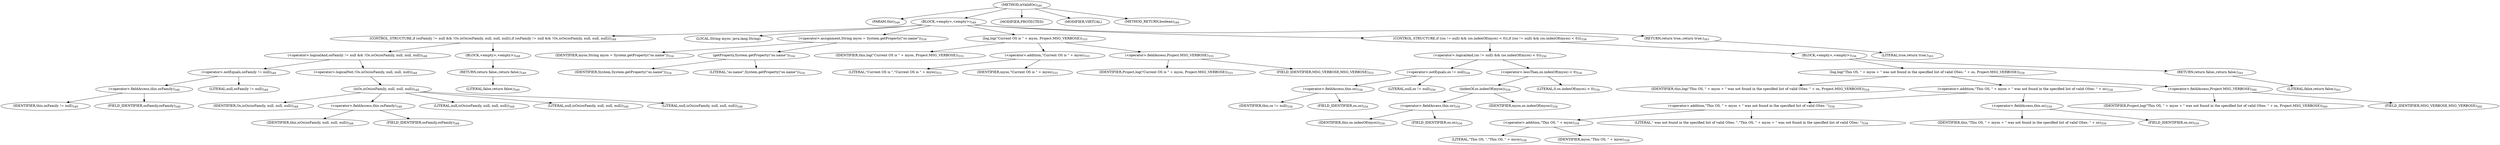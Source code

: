 digraph "isValidOs" {  
"1163" [label = <(METHOD,isValidOs)<SUB>546</SUB>> ]
"61" [label = <(PARAM,this)<SUB>546</SUB>> ]
"1164" [label = <(BLOCK,&lt;empty&gt;,&lt;empty&gt;)<SUB>546</SUB>> ]
"1165" [label = <(CONTROL_STRUCTURE,if (osFamily != null &amp;&amp; !Os.isOs(osFamily, null, null, null)),if (osFamily != null &amp;&amp; !Os.isOs(osFamily, null, null, null)))<SUB>548</SUB>> ]
"1166" [label = <(&lt;operator&gt;.logicalAnd,osFamily != null &amp;&amp; !Os.isOs(osFamily, null, null, null))<SUB>548</SUB>> ]
"1167" [label = <(&lt;operator&gt;.notEquals,osFamily != null)<SUB>548</SUB>> ]
"1168" [label = <(&lt;operator&gt;.fieldAccess,this.osFamily)<SUB>548</SUB>> ]
"1169" [label = <(IDENTIFIER,this,osFamily != null)<SUB>548</SUB>> ]
"1170" [label = <(FIELD_IDENTIFIER,osFamily,osFamily)<SUB>548</SUB>> ]
"1171" [label = <(LITERAL,null,osFamily != null)<SUB>548</SUB>> ]
"1172" [label = <(&lt;operator&gt;.logicalNot,!Os.isOs(osFamily, null, null, null))<SUB>548</SUB>> ]
"1173" [label = <(isOs,isOs(osFamily, null, null, null))<SUB>548</SUB>> ]
"1174" [label = <(IDENTIFIER,Os,isOs(osFamily, null, null, null))<SUB>548</SUB>> ]
"1175" [label = <(&lt;operator&gt;.fieldAccess,this.osFamily)<SUB>548</SUB>> ]
"1176" [label = <(IDENTIFIER,this,isOs(osFamily, null, null, null))<SUB>548</SUB>> ]
"1177" [label = <(FIELD_IDENTIFIER,osFamily,osFamily)<SUB>548</SUB>> ]
"1178" [label = <(LITERAL,null,isOs(osFamily, null, null, null))<SUB>548</SUB>> ]
"1179" [label = <(LITERAL,null,isOs(osFamily, null, null, null))<SUB>548</SUB>> ]
"1180" [label = <(LITERAL,null,isOs(osFamily, null, null, null))<SUB>548</SUB>> ]
"1181" [label = <(BLOCK,&lt;empty&gt;,&lt;empty&gt;)<SUB>548</SUB>> ]
"1182" [label = <(RETURN,return false;,return false;)<SUB>549</SUB>> ]
"1183" [label = <(LITERAL,false,return false;)<SUB>549</SUB>> ]
"1184" [label = <(LOCAL,String myos: java.lang.String)> ]
"1185" [label = <(&lt;operator&gt;.assignment,String myos = System.getProperty(&quot;os.name&quot;))<SUB>554</SUB>> ]
"1186" [label = <(IDENTIFIER,myos,String myos = System.getProperty(&quot;os.name&quot;))<SUB>554</SUB>> ]
"1187" [label = <(getProperty,System.getProperty(&quot;os.name&quot;))<SUB>554</SUB>> ]
"1188" [label = <(IDENTIFIER,System,System.getProperty(&quot;os.name&quot;))<SUB>554</SUB>> ]
"1189" [label = <(LITERAL,&quot;os.name&quot;,System.getProperty(&quot;os.name&quot;))<SUB>554</SUB>> ]
"1190" [label = <(log,log(&quot;Current OS is &quot; + myos, Project.MSG_VERBOSE))<SUB>555</SUB>> ]
"60" [label = <(IDENTIFIER,this,log(&quot;Current OS is &quot; + myos, Project.MSG_VERBOSE))<SUB>555</SUB>> ]
"1191" [label = <(&lt;operator&gt;.addition,&quot;Current OS is &quot; + myos)<SUB>555</SUB>> ]
"1192" [label = <(LITERAL,&quot;Current OS is &quot;,&quot;Current OS is &quot; + myos)<SUB>555</SUB>> ]
"1193" [label = <(IDENTIFIER,myos,&quot;Current OS is &quot; + myos)<SUB>555</SUB>> ]
"1194" [label = <(&lt;operator&gt;.fieldAccess,Project.MSG_VERBOSE)<SUB>555</SUB>> ]
"1195" [label = <(IDENTIFIER,Project,log(&quot;Current OS is &quot; + myos, Project.MSG_VERBOSE))<SUB>555</SUB>> ]
"1196" [label = <(FIELD_IDENTIFIER,MSG_VERBOSE,MSG_VERBOSE)<SUB>555</SUB>> ]
"1197" [label = <(CONTROL_STRUCTURE,if ((os != null) &amp;&amp; (os.indexOf(myos) &lt; 0)),if ((os != null) &amp;&amp; (os.indexOf(myos) &lt; 0)))<SUB>556</SUB>> ]
"1198" [label = <(&lt;operator&gt;.logicalAnd,(os != null) &amp;&amp; (os.indexOf(myos) &lt; 0))<SUB>556</SUB>> ]
"1199" [label = <(&lt;operator&gt;.notEquals,os != null)<SUB>556</SUB>> ]
"1200" [label = <(&lt;operator&gt;.fieldAccess,this.os)<SUB>556</SUB>> ]
"1201" [label = <(IDENTIFIER,this,os != null)<SUB>556</SUB>> ]
"1202" [label = <(FIELD_IDENTIFIER,os,os)<SUB>556</SUB>> ]
"1203" [label = <(LITERAL,null,os != null)<SUB>556</SUB>> ]
"1204" [label = <(&lt;operator&gt;.lessThan,os.indexOf(myos) &lt; 0)<SUB>556</SUB>> ]
"1205" [label = <(indexOf,os.indexOf(myos))<SUB>556</SUB>> ]
"1206" [label = <(&lt;operator&gt;.fieldAccess,this.os)<SUB>556</SUB>> ]
"1207" [label = <(IDENTIFIER,this,os.indexOf(myos))<SUB>556</SUB>> ]
"1208" [label = <(FIELD_IDENTIFIER,os,os)<SUB>556</SUB>> ]
"1209" [label = <(IDENTIFIER,myos,os.indexOf(myos))<SUB>556</SUB>> ]
"1210" [label = <(LITERAL,0,os.indexOf(myos) &lt; 0)<SUB>556</SUB>> ]
"1211" [label = <(BLOCK,&lt;empty&gt;,&lt;empty&gt;)<SUB>556</SUB>> ]
"1212" [label = <(log,log(&quot;This OS, &quot; + myos + &quot; was not found in the specified list of valid OSes: &quot; + os, Project.MSG_VERBOSE))<SUB>558</SUB>> ]
"62" [label = <(IDENTIFIER,this,log(&quot;This OS, &quot; + myos + &quot; was not found in the specified list of valid OSes: &quot; + os, Project.MSG_VERBOSE))<SUB>558</SUB>> ]
"1213" [label = <(&lt;operator&gt;.addition,&quot;This OS, &quot; + myos + &quot; was not found in the specified list of valid OSes: &quot; + os)<SUB>558</SUB>> ]
"1214" [label = <(&lt;operator&gt;.addition,&quot;This OS, &quot; + myos + &quot; was not found in the specified list of valid OSes: &quot;)<SUB>558</SUB>> ]
"1215" [label = <(&lt;operator&gt;.addition,&quot;This OS, &quot; + myos)<SUB>558</SUB>> ]
"1216" [label = <(LITERAL,&quot;This OS, &quot;,&quot;This OS, &quot; + myos)<SUB>558</SUB>> ]
"1217" [label = <(IDENTIFIER,myos,&quot;This OS, &quot; + myos)<SUB>558</SUB>> ]
"1218" [label = <(LITERAL,&quot; was not found in the specified list of valid OSes: &quot;,&quot;This OS, &quot; + myos + &quot; was not found in the specified list of valid OSes: &quot;)<SUB>559</SUB>> ]
"1219" [label = <(&lt;operator&gt;.fieldAccess,this.os)<SUB>559</SUB>> ]
"1220" [label = <(IDENTIFIER,this,&quot;This OS, &quot; + myos + &quot; was not found in the specified list of valid OSes: &quot; + os)<SUB>559</SUB>> ]
"1221" [label = <(FIELD_IDENTIFIER,os,os)<SUB>559</SUB>> ]
"1222" [label = <(&lt;operator&gt;.fieldAccess,Project.MSG_VERBOSE)<SUB>560</SUB>> ]
"1223" [label = <(IDENTIFIER,Project,log(&quot;This OS, &quot; + myos + &quot; was not found in the specified list of valid OSes: &quot; + os, Project.MSG_VERBOSE))<SUB>560</SUB>> ]
"1224" [label = <(FIELD_IDENTIFIER,MSG_VERBOSE,MSG_VERBOSE)<SUB>560</SUB>> ]
"1225" [label = <(RETURN,return false;,return false;)<SUB>561</SUB>> ]
"1226" [label = <(LITERAL,false,return false;)<SUB>561</SUB>> ]
"1227" [label = <(RETURN,return true;,return true;)<SUB>563</SUB>> ]
"1228" [label = <(LITERAL,true,return true;)<SUB>563</SUB>> ]
"1229" [label = <(MODIFIER,PROTECTED)> ]
"1230" [label = <(MODIFIER,VIRTUAL)> ]
"1231" [label = <(METHOD_RETURN,boolean)<SUB>546</SUB>> ]
  "1163" -> "61" 
  "1163" -> "1164" 
  "1163" -> "1229" 
  "1163" -> "1230" 
  "1163" -> "1231" 
  "1164" -> "1165" 
  "1164" -> "1184" 
  "1164" -> "1185" 
  "1164" -> "1190" 
  "1164" -> "1197" 
  "1164" -> "1227" 
  "1165" -> "1166" 
  "1165" -> "1181" 
  "1166" -> "1167" 
  "1166" -> "1172" 
  "1167" -> "1168" 
  "1167" -> "1171" 
  "1168" -> "1169" 
  "1168" -> "1170" 
  "1172" -> "1173" 
  "1173" -> "1174" 
  "1173" -> "1175" 
  "1173" -> "1178" 
  "1173" -> "1179" 
  "1173" -> "1180" 
  "1175" -> "1176" 
  "1175" -> "1177" 
  "1181" -> "1182" 
  "1182" -> "1183" 
  "1185" -> "1186" 
  "1185" -> "1187" 
  "1187" -> "1188" 
  "1187" -> "1189" 
  "1190" -> "60" 
  "1190" -> "1191" 
  "1190" -> "1194" 
  "1191" -> "1192" 
  "1191" -> "1193" 
  "1194" -> "1195" 
  "1194" -> "1196" 
  "1197" -> "1198" 
  "1197" -> "1211" 
  "1198" -> "1199" 
  "1198" -> "1204" 
  "1199" -> "1200" 
  "1199" -> "1203" 
  "1200" -> "1201" 
  "1200" -> "1202" 
  "1204" -> "1205" 
  "1204" -> "1210" 
  "1205" -> "1206" 
  "1205" -> "1209" 
  "1206" -> "1207" 
  "1206" -> "1208" 
  "1211" -> "1212" 
  "1211" -> "1225" 
  "1212" -> "62" 
  "1212" -> "1213" 
  "1212" -> "1222" 
  "1213" -> "1214" 
  "1213" -> "1219" 
  "1214" -> "1215" 
  "1214" -> "1218" 
  "1215" -> "1216" 
  "1215" -> "1217" 
  "1219" -> "1220" 
  "1219" -> "1221" 
  "1222" -> "1223" 
  "1222" -> "1224" 
  "1225" -> "1226" 
  "1227" -> "1228" 
}
